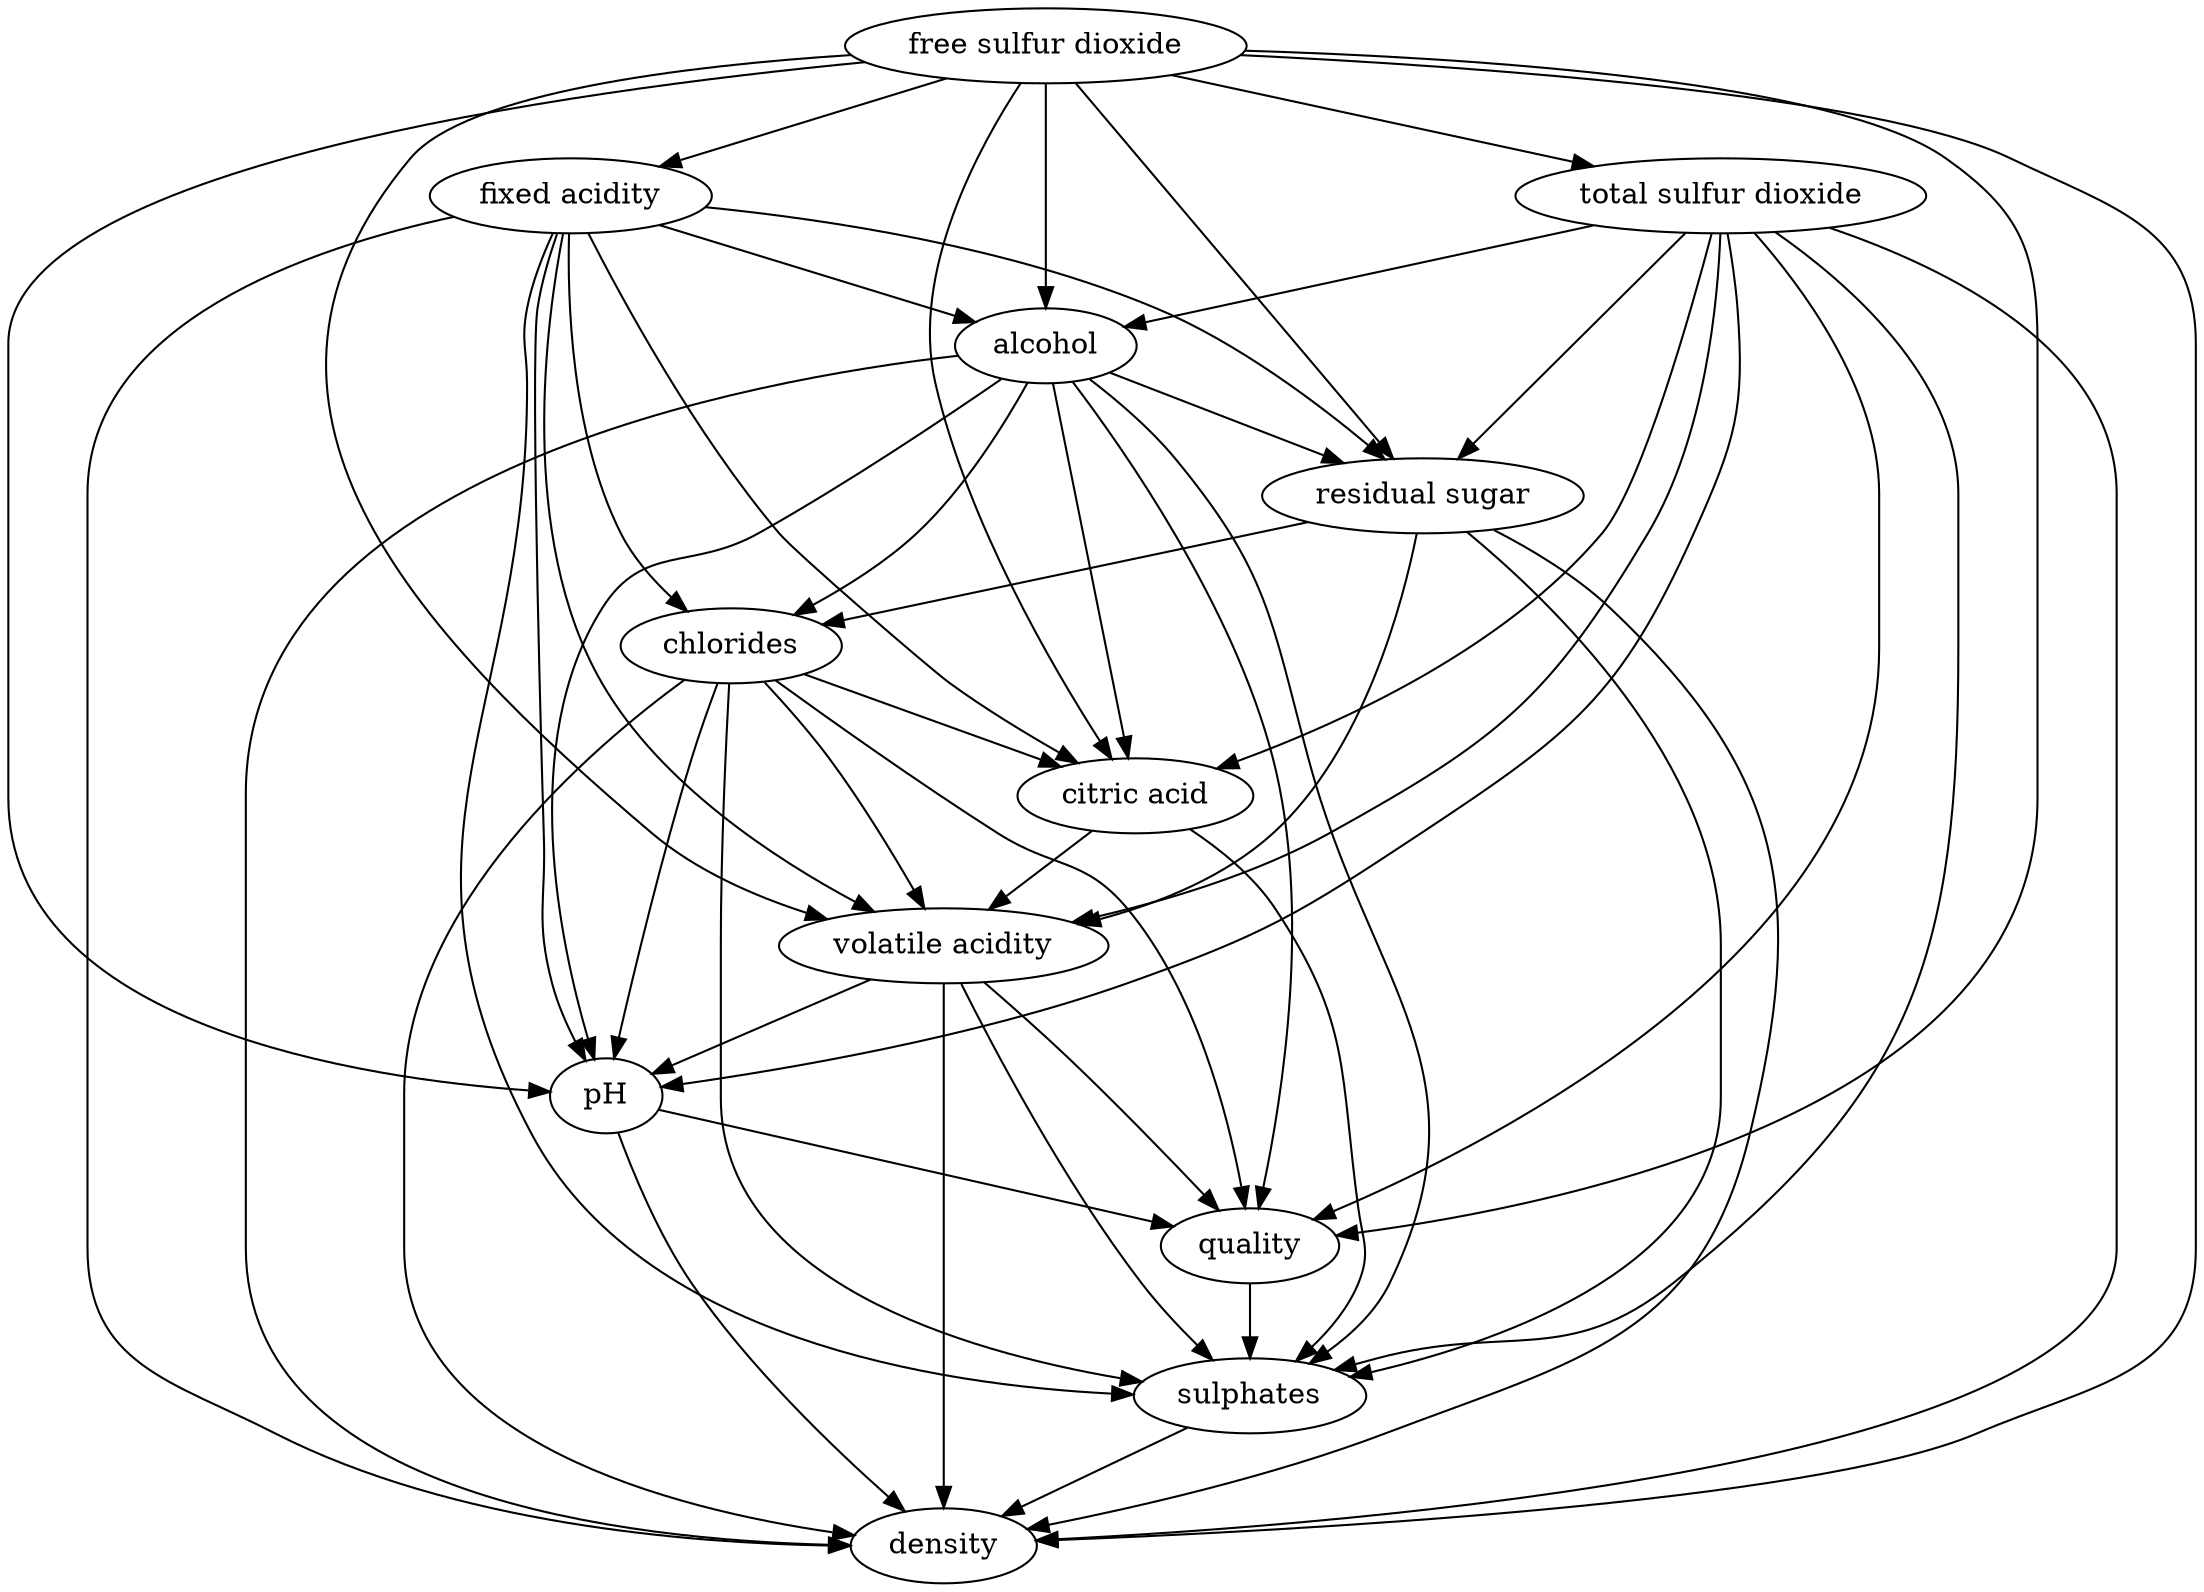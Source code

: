 strict digraph {
	0 [label="fixed acidity"]
	1 [label="volatile acidity"]
	2 [label="citric acid"]
	3 [label="residual sugar"]
	4 [label="chlorides"]
	5 [label="free sulfur dioxide"]
	6 [label="total sulfur dioxide"]
	7 [label="density"]
	8 [label="pH"]
	9 [label="sulphates"]
	10 [label="alcohol"]
	11 [label="quality"]
	0 -> 1
	0 -> 2
	0 -> 3
	0 -> 4
	0 -> 7
	0 -> 8
	0 -> 9
	0 -> 10
	1 -> 7
	1 -> 8
	1 -> 9
	1 -> 11
	2 -> 1
	2 -> 9
	3 -> 1
	3 -> 4
	3 -> 7
	3 -> 9
	4 -> 1
	4 -> 2
	4 -> 7
	4 -> 8
	4 -> 9
	4 -> 11
	5 -> 0
	5 -> 1
	5 -> 2
	5 -> 3
	5 -> 6
	5 -> 7
	5 -> 8
	5 -> 10
	5 -> 11
	6 -> 1
	6 -> 2
	6 -> 3
	6 -> 7
	6 -> 8
	6 -> 9
	6 -> 10
	6 -> 11
	8 -> 7
	8 -> 11
	9 -> 7
	10 -> 2
	10 -> 3
	10 -> 4
	10 -> 7
	10 -> 8
	10 -> 9
	10 -> 11
	11 -> 9
}